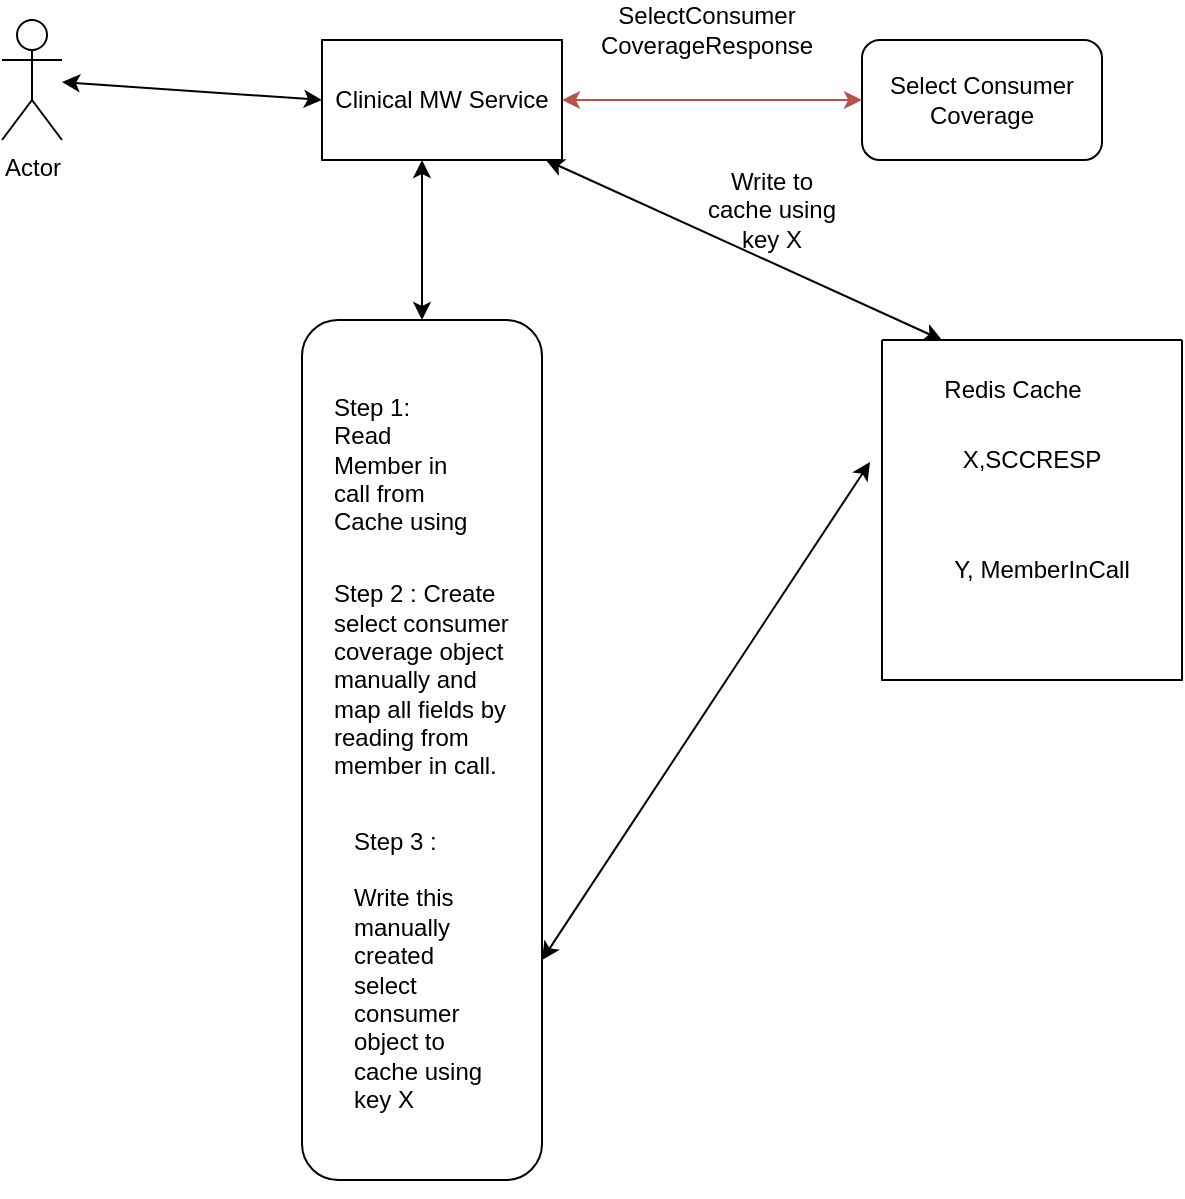 <mxfile version="21.3.6" type="github">
  <diagram name="Page-1" id="zALVYvy_iIxJLLFZ3BkF">
    <mxGraphModel dx="1050" dy="534" grid="1" gridSize="10" guides="1" tooltips="1" connect="1" arrows="1" fold="1" page="1" pageScale="1" pageWidth="850" pageHeight="1100" math="0" shadow="0">
      <root>
        <mxCell id="0" />
        <mxCell id="1" parent="0" />
        <mxCell id="paSdrTSZ3XGj7lVovUxB-1" value="Select Consumer Coverage" style="rounded=1;whiteSpace=wrap;html=1;" vertex="1" parent="1">
          <mxGeometry x="470" y="150" width="120" height="60" as="geometry" />
        </mxCell>
        <mxCell id="paSdrTSZ3XGj7lVovUxB-2" value="Clinical MW Service" style="rounded=0;whiteSpace=wrap;html=1;" vertex="1" parent="1">
          <mxGeometry x="200" y="150" width="120" height="60" as="geometry" />
        </mxCell>
        <mxCell id="paSdrTSZ3XGj7lVovUxB-3" value="" style="endArrow=classic;startArrow=classic;html=1;rounded=0;entryX=0;entryY=0.5;entryDx=0;entryDy=0;exitX=1;exitY=0.5;exitDx=0;exitDy=0;fillColor=#f8cecc;strokeColor=#b85450;" edge="1" parent="1" source="paSdrTSZ3XGj7lVovUxB-2" target="paSdrTSZ3XGj7lVovUxB-1">
          <mxGeometry width="50" height="50" relative="1" as="geometry">
            <mxPoint x="320" y="190" as="sourcePoint" />
            <mxPoint x="370" y="140" as="targetPoint" />
          </mxGeometry>
        </mxCell>
        <mxCell id="paSdrTSZ3XGj7lVovUxB-4" value="SelectConsumer CoverageResponse" style="text;html=1;strokeColor=none;fillColor=none;align=center;verticalAlign=middle;whiteSpace=wrap;rounded=0;" vertex="1" parent="1">
          <mxGeometry x="340" y="130" width="105" height="30" as="geometry" />
        </mxCell>
        <mxCell id="paSdrTSZ3XGj7lVovUxB-7" value="Actor" style="shape=umlActor;verticalLabelPosition=bottom;verticalAlign=top;html=1;outlineConnect=0;" vertex="1" parent="1">
          <mxGeometry x="40" y="140" width="30" height="60" as="geometry" />
        </mxCell>
        <mxCell id="paSdrTSZ3XGj7lVovUxB-8" value="" style="endArrow=classic;startArrow=classic;html=1;rounded=0;entryX=0;entryY=0.5;entryDx=0;entryDy=0;" edge="1" parent="1" source="paSdrTSZ3XGj7lVovUxB-7" target="paSdrTSZ3XGj7lVovUxB-2">
          <mxGeometry width="50" height="50" relative="1" as="geometry">
            <mxPoint x="90" y="180" as="sourcePoint" />
            <mxPoint x="140" y="130" as="targetPoint" />
          </mxGeometry>
        </mxCell>
        <mxCell id="paSdrTSZ3XGj7lVovUxB-9" value="" style="swimlane;startSize=0;" vertex="1" parent="1">
          <mxGeometry x="480" y="300" width="150" height="170" as="geometry" />
        </mxCell>
        <mxCell id="paSdrTSZ3XGj7lVovUxB-10" value="Redis Cache" style="text;html=1;align=center;verticalAlign=middle;resizable=0;points=[];autosize=1;strokeColor=none;fillColor=none;" vertex="1" parent="paSdrTSZ3XGj7lVovUxB-9">
          <mxGeometry x="20" y="10" width="90" height="30" as="geometry" />
        </mxCell>
        <mxCell id="paSdrTSZ3XGj7lVovUxB-14" value="X,SCCRESP" style="text;html=1;strokeColor=none;fillColor=none;align=center;verticalAlign=middle;whiteSpace=wrap;rounded=0;" vertex="1" parent="paSdrTSZ3XGj7lVovUxB-9">
          <mxGeometry x="20" y="50" width="110" height="20" as="geometry" />
        </mxCell>
        <mxCell id="paSdrTSZ3XGj7lVovUxB-15" value="Y, MemberInCall" style="text;html=1;strokeColor=none;fillColor=none;align=center;verticalAlign=middle;whiteSpace=wrap;rounded=0;" vertex="1" parent="paSdrTSZ3XGj7lVovUxB-9">
          <mxGeometry x="30" y="100" width="100" height="30" as="geometry" />
        </mxCell>
        <mxCell id="paSdrTSZ3XGj7lVovUxB-11" value="" style="endArrow=classic;startArrow=classic;html=1;rounded=0;entryX=0.933;entryY=1;entryDx=0;entryDy=0;entryPerimeter=0;exitX=0.2;exitY=0;exitDx=0;exitDy=0;exitPerimeter=0;" edge="1" parent="1" source="paSdrTSZ3XGj7lVovUxB-9" target="paSdrTSZ3XGj7lVovUxB-2">
          <mxGeometry width="50" height="50" relative="1" as="geometry">
            <mxPoint x="400" y="300" as="sourcePoint" />
            <mxPoint x="450" y="250" as="targetPoint" />
          </mxGeometry>
        </mxCell>
        <mxCell id="paSdrTSZ3XGj7lVovUxB-12" value="Write to cache using key X" style="text;html=1;strokeColor=none;fillColor=none;align=center;verticalAlign=middle;whiteSpace=wrap;rounded=0;" vertex="1" parent="1">
          <mxGeometry x="390" y="210" width="70" height="50" as="geometry" />
        </mxCell>
        <mxCell id="paSdrTSZ3XGj7lVovUxB-18" value="" style="rounded=1;whiteSpace=wrap;html=1;" vertex="1" parent="1">
          <mxGeometry x="190" y="290" width="120" height="430" as="geometry" />
        </mxCell>
        <mxCell id="paSdrTSZ3XGj7lVovUxB-19" value="" style="endArrow=classic;startArrow=classic;html=1;rounded=0;exitX=0.5;exitY=0;exitDx=0;exitDy=0;" edge="1" parent="1" source="paSdrTSZ3XGj7lVovUxB-18">
          <mxGeometry width="50" height="50" relative="1" as="geometry">
            <mxPoint x="200" y="260" as="sourcePoint" />
            <mxPoint x="250" y="210" as="targetPoint" />
          </mxGeometry>
        </mxCell>
        <mxCell id="paSdrTSZ3XGj7lVovUxB-20" value="&lt;div&gt;&lt;br&gt;&lt;/div&gt;&lt;div&gt;Step 1: Read Member in call from Cache using key Y&lt;/div&gt;" style="text;strokeColor=none;fillColor=none;align=left;verticalAlign=middle;spacingLeft=4;spacingRight=4;overflow=hidden;points=[[0,0.5],[1,0.5]];portConstraint=eastwest;rotatable=0;whiteSpace=wrap;html=1;" vertex="1" parent="1">
          <mxGeometry x="200" y="310" width="80" height="90" as="geometry" />
        </mxCell>
        <mxCell id="paSdrTSZ3XGj7lVovUxB-21" value="Step 2 : Create select consumer coverage object manually and map all fields by reading from member in call." style="text;strokeColor=none;fillColor=none;align=left;verticalAlign=middle;spacingLeft=4;spacingRight=4;overflow=hidden;points=[[0,0.5],[1,0.5]];portConstraint=eastwest;rotatable=0;whiteSpace=wrap;html=1;" vertex="1" parent="1">
          <mxGeometry x="200" y="410" width="100" height="120" as="geometry" />
        </mxCell>
        <mxCell id="paSdrTSZ3XGj7lVovUxB-22" style="edgeStyle=orthogonalEdgeStyle;rounded=0;orthogonalLoop=1;jettySize=auto;html=1;exitX=0.5;exitY=1;exitDx=0;exitDy=0;" edge="1" parent="1" source="paSdrTSZ3XGj7lVovUxB-18" target="paSdrTSZ3XGj7lVovUxB-18">
          <mxGeometry relative="1" as="geometry" />
        </mxCell>
        <mxCell id="paSdrTSZ3XGj7lVovUxB-23" value="&lt;div&gt;Step 3 : &lt;br&gt;&lt;/div&gt;&lt;div&gt;&lt;br&gt;&lt;/div&gt;&lt;div&gt;Write this manually created select consumer object to cache using key X&lt;br&gt;&lt;/div&gt;" style="text;strokeColor=none;fillColor=none;align=left;verticalAlign=middle;spacingLeft=4;spacingRight=4;overflow=hidden;points=[[0,0.5],[1,0.5]];portConstraint=eastwest;rotatable=0;whiteSpace=wrap;html=1;" vertex="1" parent="1">
          <mxGeometry x="210" y="530" width="80" height="170" as="geometry" />
        </mxCell>
        <mxCell id="paSdrTSZ3XGj7lVovUxB-24" value="" style="endArrow=classic;startArrow=classic;html=1;rounded=0;entryX=-0.04;entryY=0.359;entryDx=0;entryDy=0;entryPerimeter=0;" edge="1" parent="1" target="paSdrTSZ3XGj7lVovUxB-9">
          <mxGeometry width="50" height="50" relative="1" as="geometry">
            <mxPoint x="310" y="610" as="sourcePoint" />
            <mxPoint x="360" y="560" as="targetPoint" />
          </mxGeometry>
        </mxCell>
      </root>
    </mxGraphModel>
  </diagram>
</mxfile>
